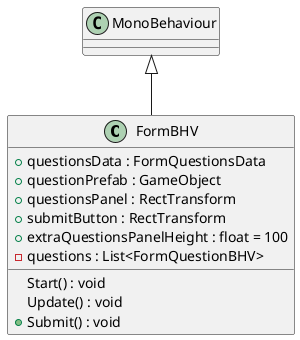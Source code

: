@startuml
class FormBHV {
    + questionsData : FormQuestionsData
    + questionPrefab : GameObject
    + questionsPanel : RectTransform
    + submitButton : RectTransform
    + extraQuestionsPanelHeight : float = 100
    - questions : List<FormQuestionBHV>
    Start() : void
    Update() : void
    + Submit() : void
}
MonoBehaviour <|-- FormBHV
@enduml
